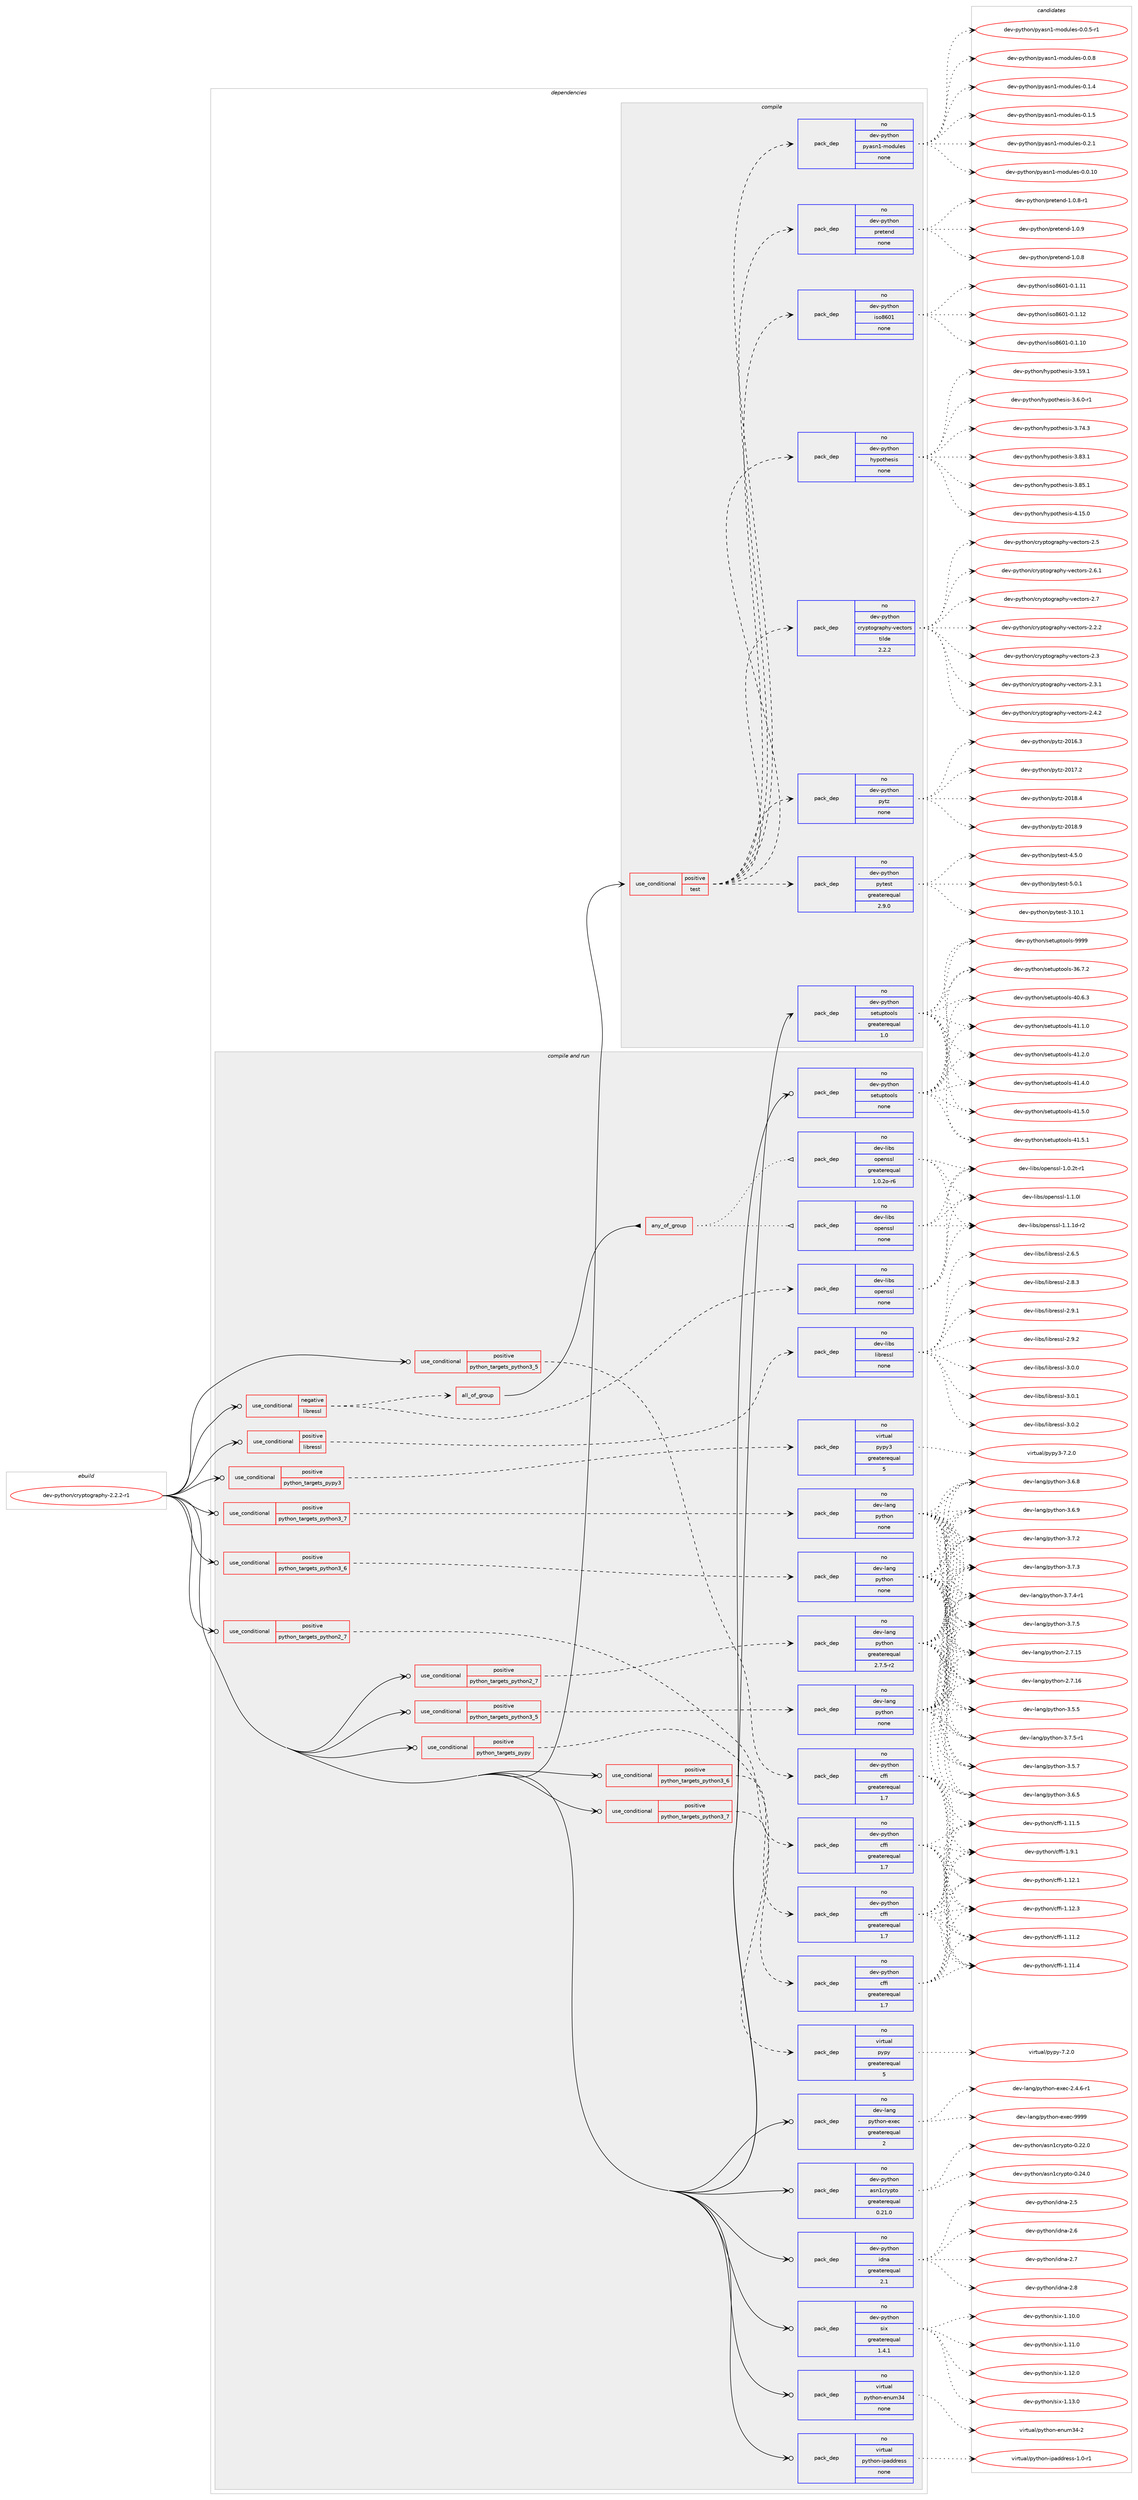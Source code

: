 digraph prolog {

# *************
# Graph options
# *************

newrank=true;
concentrate=true;
compound=true;
graph [rankdir=LR,fontname=Helvetica,fontsize=10,ranksep=1.5];#, ranksep=2.5, nodesep=0.2];
edge  [arrowhead=vee];
node  [fontname=Helvetica,fontsize=10];

# **********
# The ebuild
# **********

subgraph cluster_leftcol {
color=gray;
rank=same;
label=<<i>ebuild</i>>;
id [label="dev-python/cryptography-2.2.2-r1", color=red, width=4, href="../dev-python/cryptography-2.2.2-r1.svg"];
}

# ****************
# The dependencies
# ****************

subgraph cluster_midcol {
color=gray;
label=<<i>dependencies</i>>;
subgraph cluster_compile {
fillcolor="#eeeeee";
style=filled;
label=<<i>compile</i>>;
subgraph cond137941 {
dependency600093 [label=<<TABLE BORDER="0" CELLBORDER="1" CELLSPACING="0" CELLPADDING="4"><TR><TD ROWSPAN="3" CELLPADDING="10">use_conditional</TD></TR><TR><TD>positive</TD></TR><TR><TD>test</TD></TR></TABLE>>, shape=none, color=red];
subgraph pack450373 {
dependency600094 [label=<<TABLE BORDER="0" CELLBORDER="1" CELLSPACING="0" CELLPADDING="4" WIDTH="220"><TR><TD ROWSPAN="6" CELLPADDING="30">pack_dep</TD></TR><TR><TD WIDTH="110">no</TD></TR><TR><TD>dev-python</TD></TR><TR><TD>cryptography-vectors</TD></TR><TR><TD>tilde</TD></TR><TR><TD>2.2.2</TD></TR></TABLE>>, shape=none, color=blue];
}
dependency600093:e -> dependency600094:w [weight=20,style="dashed",arrowhead="vee"];
subgraph pack450374 {
dependency600095 [label=<<TABLE BORDER="0" CELLBORDER="1" CELLSPACING="0" CELLPADDING="4" WIDTH="220"><TR><TD ROWSPAN="6" CELLPADDING="30">pack_dep</TD></TR><TR><TD WIDTH="110">no</TD></TR><TR><TD>dev-python</TD></TR><TR><TD>hypothesis</TD></TR><TR><TD>none</TD></TR><TR><TD></TD></TR></TABLE>>, shape=none, color=blue];
}
dependency600093:e -> dependency600095:w [weight=20,style="dashed",arrowhead="vee"];
subgraph pack450375 {
dependency600096 [label=<<TABLE BORDER="0" CELLBORDER="1" CELLSPACING="0" CELLPADDING="4" WIDTH="220"><TR><TD ROWSPAN="6" CELLPADDING="30">pack_dep</TD></TR><TR><TD WIDTH="110">no</TD></TR><TR><TD>dev-python</TD></TR><TR><TD>iso8601</TD></TR><TR><TD>none</TD></TR><TR><TD></TD></TR></TABLE>>, shape=none, color=blue];
}
dependency600093:e -> dependency600096:w [weight=20,style="dashed",arrowhead="vee"];
subgraph pack450376 {
dependency600097 [label=<<TABLE BORDER="0" CELLBORDER="1" CELLSPACING="0" CELLPADDING="4" WIDTH="220"><TR><TD ROWSPAN="6" CELLPADDING="30">pack_dep</TD></TR><TR><TD WIDTH="110">no</TD></TR><TR><TD>dev-python</TD></TR><TR><TD>pretend</TD></TR><TR><TD>none</TD></TR><TR><TD></TD></TR></TABLE>>, shape=none, color=blue];
}
dependency600093:e -> dependency600097:w [weight=20,style="dashed",arrowhead="vee"];
subgraph pack450377 {
dependency600098 [label=<<TABLE BORDER="0" CELLBORDER="1" CELLSPACING="0" CELLPADDING="4" WIDTH="220"><TR><TD ROWSPAN="6" CELLPADDING="30">pack_dep</TD></TR><TR><TD WIDTH="110">no</TD></TR><TR><TD>dev-python</TD></TR><TR><TD>pyasn1-modules</TD></TR><TR><TD>none</TD></TR><TR><TD></TD></TR></TABLE>>, shape=none, color=blue];
}
dependency600093:e -> dependency600098:w [weight=20,style="dashed",arrowhead="vee"];
subgraph pack450378 {
dependency600099 [label=<<TABLE BORDER="0" CELLBORDER="1" CELLSPACING="0" CELLPADDING="4" WIDTH="220"><TR><TD ROWSPAN="6" CELLPADDING="30">pack_dep</TD></TR><TR><TD WIDTH="110">no</TD></TR><TR><TD>dev-python</TD></TR><TR><TD>pytest</TD></TR><TR><TD>greaterequal</TD></TR><TR><TD>2.9.0</TD></TR></TABLE>>, shape=none, color=blue];
}
dependency600093:e -> dependency600099:w [weight=20,style="dashed",arrowhead="vee"];
subgraph pack450379 {
dependency600100 [label=<<TABLE BORDER="0" CELLBORDER="1" CELLSPACING="0" CELLPADDING="4" WIDTH="220"><TR><TD ROWSPAN="6" CELLPADDING="30">pack_dep</TD></TR><TR><TD WIDTH="110">no</TD></TR><TR><TD>dev-python</TD></TR><TR><TD>pytz</TD></TR><TR><TD>none</TD></TR><TR><TD></TD></TR></TABLE>>, shape=none, color=blue];
}
dependency600093:e -> dependency600100:w [weight=20,style="dashed",arrowhead="vee"];
}
id:e -> dependency600093:w [weight=20,style="solid",arrowhead="vee"];
subgraph pack450380 {
dependency600101 [label=<<TABLE BORDER="0" CELLBORDER="1" CELLSPACING="0" CELLPADDING="4" WIDTH="220"><TR><TD ROWSPAN="6" CELLPADDING="30">pack_dep</TD></TR><TR><TD WIDTH="110">no</TD></TR><TR><TD>dev-python</TD></TR><TR><TD>setuptools</TD></TR><TR><TD>greaterequal</TD></TR><TR><TD>1.0</TD></TR></TABLE>>, shape=none, color=blue];
}
id:e -> dependency600101:w [weight=20,style="solid",arrowhead="vee"];
}
subgraph cluster_compileandrun {
fillcolor="#eeeeee";
style=filled;
label=<<i>compile and run</i>>;
subgraph cond137942 {
dependency600102 [label=<<TABLE BORDER="0" CELLBORDER="1" CELLSPACING="0" CELLPADDING="4"><TR><TD ROWSPAN="3" CELLPADDING="10">use_conditional</TD></TR><TR><TD>negative</TD></TR><TR><TD>libressl</TD></TR></TABLE>>, shape=none, color=red];
subgraph pack450381 {
dependency600103 [label=<<TABLE BORDER="0" CELLBORDER="1" CELLSPACING="0" CELLPADDING="4" WIDTH="220"><TR><TD ROWSPAN="6" CELLPADDING="30">pack_dep</TD></TR><TR><TD WIDTH="110">no</TD></TR><TR><TD>dev-libs</TD></TR><TR><TD>openssl</TD></TR><TR><TD>none</TD></TR><TR><TD></TD></TR></TABLE>>, shape=none, color=blue];
}
dependency600102:e -> dependency600103:w [weight=20,style="dashed",arrowhead="vee"];
subgraph all368 {
dependency600104 [label=<<TABLE BORDER="0" CELLBORDER="1" CELLSPACING="0" CELLPADDING="4"><TR><TD CELLPADDING="10">all_of_group</TD></TR></TABLE>>, shape=none, color=red];subgraph any11414 {
dependency600105 [label=<<TABLE BORDER="0" CELLBORDER="1" CELLSPACING="0" CELLPADDING="4"><TR><TD CELLPADDING="10">any_of_group</TD></TR></TABLE>>, shape=none, color=red];subgraph pack450382 {
dependency600106 [label=<<TABLE BORDER="0" CELLBORDER="1" CELLSPACING="0" CELLPADDING="4" WIDTH="220"><TR><TD ROWSPAN="6" CELLPADDING="30">pack_dep</TD></TR><TR><TD WIDTH="110">no</TD></TR><TR><TD>dev-libs</TD></TR><TR><TD>openssl</TD></TR><TR><TD>none</TD></TR><TR><TD></TD></TR></TABLE>>, shape=none, color=blue];
}
dependency600105:e -> dependency600106:w [weight=20,style="dotted",arrowhead="oinv"];
subgraph pack450383 {
dependency600107 [label=<<TABLE BORDER="0" CELLBORDER="1" CELLSPACING="0" CELLPADDING="4" WIDTH="220"><TR><TD ROWSPAN="6" CELLPADDING="30">pack_dep</TD></TR><TR><TD WIDTH="110">no</TD></TR><TR><TD>dev-libs</TD></TR><TR><TD>openssl</TD></TR><TR><TD>greaterequal</TD></TR><TR><TD>1.0.2o-r6</TD></TR></TABLE>>, shape=none, color=blue];
}
dependency600105:e -> dependency600107:w [weight=20,style="dotted",arrowhead="oinv"];
}
dependency600104:e -> dependency600105:w [weight=20,style="solid",arrowhead="inv"];
}
dependency600102:e -> dependency600104:w [weight=20,style="dashed",arrowhead="vee"];
}
id:e -> dependency600102:w [weight=20,style="solid",arrowhead="odotvee"];
subgraph cond137943 {
dependency600108 [label=<<TABLE BORDER="0" CELLBORDER="1" CELLSPACING="0" CELLPADDING="4"><TR><TD ROWSPAN="3" CELLPADDING="10">use_conditional</TD></TR><TR><TD>positive</TD></TR><TR><TD>libressl</TD></TR></TABLE>>, shape=none, color=red];
subgraph pack450384 {
dependency600109 [label=<<TABLE BORDER="0" CELLBORDER="1" CELLSPACING="0" CELLPADDING="4" WIDTH="220"><TR><TD ROWSPAN="6" CELLPADDING="30">pack_dep</TD></TR><TR><TD WIDTH="110">no</TD></TR><TR><TD>dev-libs</TD></TR><TR><TD>libressl</TD></TR><TR><TD>none</TD></TR><TR><TD></TD></TR></TABLE>>, shape=none, color=blue];
}
dependency600108:e -> dependency600109:w [weight=20,style="dashed",arrowhead="vee"];
}
id:e -> dependency600108:w [weight=20,style="solid",arrowhead="odotvee"];
subgraph cond137944 {
dependency600110 [label=<<TABLE BORDER="0" CELLBORDER="1" CELLSPACING="0" CELLPADDING="4"><TR><TD ROWSPAN="3" CELLPADDING="10">use_conditional</TD></TR><TR><TD>positive</TD></TR><TR><TD>python_targets_pypy</TD></TR></TABLE>>, shape=none, color=red];
subgraph pack450385 {
dependency600111 [label=<<TABLE BORDER="0" CELLBORDER="1" CELLSPACING="0" CELLPADDING="4" WIDTH="220"><TR><TD ROWSPAN="6" CELLPADDING="30">pack_dep</TD></TR><TR><TD WIDTH="110">no</TD></TR><TR><TD>virtual</TD></TR><TR><TD>pypy</TD></TR><TR><TD>greaterequal</TD></TR><TR><TD>5</TD></TR></TABLE>>, shape=none, color=blue];
}
dependency600110:e -> dependency600111:w [weight=20,style="dashed",arrowhead="vee"];
}
id:e -> dependency600110:w [weight=20,style="solid",arrowhead="odotvee"];
subgraph cond137945 {
dependency600112 [label=<<TABLE BORDER="0" CELLBORDER="1" CELLSPACING="0" CELLPADDING="4"><TR><TD ROWSPAN="3" CELLPADDING="10">use_conditional</TD></TR><TR><TD>positive</TD></TR><TR><TD>python_targets_pypy3</TD></TR></TABLE>>, shape=none, color=red];
subgraph pack450386 {
dependency600113 [label=<<TABLE BORDER="0" CELLBORDER="1" CELLSPACING="0" CELLPADDING="4" WIDTH="220"><TR><TD ROWSPAN="6" CELLPADDING="30">pack_dep</TD></TR><TR><TD WIDTH="110">no</TD></TR><TR><TD>virtual</TD></TR><TR><TD>pypy3</TD></TR><TR><TD>greaterequal</TD></TR><TR><TD>5</TD></TR></TABLE>>, shape=none, color=blue];
}
dependency600112:e -> dependency600113:w [weight=20,style="dashed",arrowhead="vee"];
}
id:e -> dependency600112:w [weight=20,style="solid",arrowhead="odotvee"];
subgraph cond137946 {
dependency600114 [label=<<TABLE BORDER="0" CELLBORDER="1" CELLSPACING="0" CELLPADDING="4"><TR><TD ROWSPAN="3" CELLPADDING="10">use_conditional</TD></TR><TR><TD>positive</TD></TR><TR><TD>python_targets_python2_7</TD></TR></TABLE>>, shape=none, color=red];
subgraph pack450387 {
dependency600115 [label=<<TABLE BORDER="0" CELLBORDER="1" CELLSPACING="0" CELLPADDING="4" WIDTH="220"><TR><TD ROWSPAN="6" CELLPADDING="30">pack_dep</TD></TR><TR><TD WIDTH="110">no</TD></TR><TR><TD>dev-lang</TD></TR><TR><TD>python</TD></TR><TR><TD>greaterequal</TD></TR><TR><TD>2.7.5-r2</TD></TR></TABLE>>, shape=none, color=blue];
}
dependency600114:e -> dependency600115:w [weight=20,style="dashed",arrowhead="vee"];
}
id:e -> dependency600114:w [weight=20,style="solid",arrowhead="odotvee"];
subgraph cond137947 {
dependency600116 [label=<<TABLE BORDER="0" CELLBORDER="1" CELLSPACING="0" CELLPADDING="4"><TR><TD ROWSPAN="3" CELLPADDING="10">use_conditional</TD></TR><TR><TD>positive</TD></TR><TR><TD>python_targets_python2_7</TD></TR></TABLE>>, shape=none, color=red];
subgraph pack450388 {
dependency600117 [label=<<TABLE BORDER="0" CELLBORDER="1" CELLSPACING="0" CELLPADDING="4" WIDTH="220"><TR><TD ROWSPAN="6" CELLPADDING="30">pack_dep</TD></TR><TR><TD WIDTH="110">no</TD></TR><TR><TD>dev-python</TD></TR><TR><TD>cffi</TD></TR><TR><TD>greaterequal</TD></TR><TR><TD>1.7</TD></TR></TABLE>>, shape=none, color=blue];
}
dependency600116:e -> dependency600117:w [weight=20,style="dashed",arrowhead="vee"];
}
id:e -> dependency600116:w [weight=20,style="solid",arrowhead="odotvee"];
subgraph cond137948 {
dependency600118 [label=<<TABLE BORDER="0" CELLBORDER="1" CELLSPACING="0" CELLPADDING="4"><TR><TD ROWSPAN="3" CELLPADDING="10">use_conditional</TD></TR><TR><TD>positive</TD></TR><TR><TD>python_targets_python3_5</TD></TR></TABLE>>, shape=none, color=red];
subgraph pack450389 {
dependency600119 [label=<<TABLE BORDER="0" CELLBORDER="1" CELLSPACING="0" CELLPADDING="4" WIDTH="220"><TR><TD ROWSPAN="6" CELLPADDING="30">pack_dep</TD></TR><TR><TD WIDTH="110">no</TD></TR><TR><TD>dev-lang</TD></TR><TR><TD>python</TD></TR><TR><TD>none</TD></TR><TR><TD></TD></TR></TABLE>>, shape=none, color=blue];
}
dependency600118:e -> dependency600119:w [weight=20,style="dashed",arrowhead="vee"];
}
id:e -> dependency600118:w [weight=20,style="solid",arrowhead="odotvee"];
subgraph cond137949 {
dependency600120 [label=<<TABLE BORDER="0" CELLBORDER="1" CELLSPACING="0" CELLPADDING="4"><TR><TD ROWSPAN="3" CELLPADDING="10">use_conditional</TD></TR><TR><TD>positive</TD></TR><TR><TD>python_targets_python3_5</TD></TR></TABLE>>, shape=none, color=red];
subgraph pack450390 {
dependency600121 [label=<<TABLE BORDER="0" CELLBORDER="1" CELLSPACING="0" CELLPADDING="4" WIDTH="220"><TR><TD ROWSPAN="6" CELLPADDING="30">pack_dep</TD></TR><TR><TD WIDTH="110">no</TD></TR><TR><TD>dev-python</TD></TR><TR><TD>cffi</TD></TR><TR><TD>greaterequal</TD></TR><TR><TD>1.7</TD></TR></TABLE>>, shape=none, color=blue];
}
dependency600120:e -> dependency600121:w [weight=20,style="dashed",arrowhead="vee"];
}
id:e -> dependency600120:w [weight=20,style="solid",arrowhead="odotvee"];
subgraph cond137950 {
dependency600122 [label=<<TABLE BORDER="0" CELLBORDER="1" CELLSPACING="0" CELLPADDING="4"><TR><TD ROWSPAN="3" CELLPADDING="10">use_conditional</TD></TR><TR><TD>positive</TD></TR><TR><TD>python_targets_python3_6</TD></TR></TABLE>>, shape=none, color=red];
subgraph pack450391 {
dependency600123 [label=<<TABLE BORDER="0" CELLBORDER="1" CELLSPACING="0" CELLPADDING="4" WIDTH="220"><TR><TD ROWSPAN="6" CELLPADDING="30">pack_dep</TD></TR><TR><TD WIDTH="110">no</TD></TR><TR><TD>dev-lang</TD></TR><TR><TD>python</TD></TR><TR><TD>none</TD></TR><TR><TD></TD></TR></TABLE>>, shape=none, color=blue];
}
dependency600122:e -> dependency600123:w [weight=20,style="dashed",arrowhead="vee"];
}
id:e -> dependency600122:w [weight=20,style="solid",arrowhead="odotvee"];
subgraph cond137951 {
dependency600124 [label=<<TABLE BORDER="0" CELLBORDER="1" CELLSPACING="0" CELLPADDING="4"><TR><TD ROWSPAN="3" CELLPADDING="10">use_conditional</TD></TR><TR><TD>positive</TD></TR><TR><TD>python_targets_python3_6</TD></TR></TABLE>>, shape=none, color=red];
subgraph pack450392 {
dependency600125 [label=<<TABLE BORDER="0" CELLBORDER="1" CELLSPACING="0" CELLPADDING="4" WIDTH="220"><TR><TD ROWSPAN="6" CELLPADDING="30">pack_dep</TD></TR><TR><TD WIDTH="110">no</TD></TR><TR><TD>dev-python</TD></TR><TR><TD>cffi</TD></TR><TR><TD>greaterequal</TD></TR><TR><TD>1.7</TD></TR></TABLE>>, shape=none, color=blue];
}
dependency600124:e -> dependency600125:w [weight=20,style="dashed",arrowhead="vee"];
}
id:e -> dependency600124:w [weight=20,style="solid",arrowhead="odotvee"];
subgraph cond137952 {
dependency600126 [label=<<TABLE BORDER="0" CELLBORDER="1" CELLSPACING="0" CELLPADDING="4"><TR><TD ROWSPAN="3" CELLPADDING="10">use_conditional</TD></TR><TR><TD>positive</TD></TR><TR><TD>python_targets_python3_7</TD></TR></TABLE>>, shape=none, color=red];
subgraph pack450393 {
dependency600127 [label=<<TABLE BORDER="0" CELLBORDER="1" CELLSPACING="0" CELLPADDING="4" WIDTH="220"><TR><TD ROWSPAN="6" CELLPADDING="30">pack_dep</TD></TR><TR><TD WIDTH="110">no</TD></TR><TR><TD>dev-lang</TD></TR><TR><TD>python</TD></TR><TR><TD>none</TD></TR><TR><TD></TD></TR></TABLE>>, shape=none, color=blue];
}
dependency600126:e -> dependency600127:w [weight=20,style="dashed",arrowhead="vee"];
}
id:e -> dependency600126:w [weight=20,style="solid",arrowhead="odotvee"];
subgraph cond137953 {
dependency600128 [label=<<TABLE BORDER="0" CELLBORDER="1" CELLSPACING="0" CELLPADDING="4"><TR><TD ROWSPAN="3" CELLPADDING="10">use_conditional</TD></TR><TR><TD>positive</TD></TR><TR><TD>python_targets_python3_7</TD></TR></TABLE>>, shape=none, color=red];
subgraph pack450394 {
dependency600129 [label=<<TABLE BORDER="0" CELLBORDER="1" CELLSPACING="0" CELLPADDING="4" WIDTH="220"><TR><TD ROWSPAN="6" CELLPADDING="30">pack_dep</TD></TR><TR><TD WIDTH="110">no</TD></TR><TR><TD>dev-python</TD></TR><TR><TD>cffi</TD></TR><TR><TD>greaterequal</TD></TR><TR><TD>1.7</TD></TR></TABLE>>, shape=none, color=blue];
}
dependency600128:e -> dependency600129:w [weight=20,style="dashed",arrowhead="vee"];
}
id:e -> dependency600128:w [weight=20,style="solid",arrowhead="odotvee"];
subgraph pack450395 {
dependency600130 [label=<<TABLE BORDER="0" CELLBORDER="1" CELLSPACING="0" CELLPADDING="4" WIDTH="220"><TR><TD ROWSPAN="6" CELLPADDING="30">pack_dep</TD></TR><TR><TD WIDTH="110">no</TD></TR><TR><TD>dev-lang</TD></TR><TR><TD>python-exec</TD></TR><TR><TD>greaterequal</TD></TR><TR><TD>2</TD></TR></TABLE>>, shape=none, color=blue];
}
id:e -> dependency600130:w [weight=20,style="solid",arrowhead="odotvee"];
subgraph pack450396 {
dependency600131 [label=<<TABLE BORDER="0" CELLBORDER="1" CELLSPACING="0" CELLPADDING="4" WIDTH="220"><TR><TD ROWSPAN="6" CELLPADDING="30">pack_dep</TD></TR><TR><TD WIDTH="110">no</TD></TR><TR><TD>dev-python</TD></TR><TR><TD>asn1crypto</TD></TR><TR><TD>greaterequal</TD></TR><TR><TD>0.21.0</TD></TR></TABLE>>, shape=none, color=blue];
}
id:e -> dependency600131:w [weight=20,style="solid",arrowhead="odotvee"];
subgraph pack450397 {
dependency600132 [label=<<TABLE BORDER="0" CELLBORDER="1" CELLSPACING="0" CELLPADDING="4" WIDTH="220"><TR><TD ROWSPAN="6" CELLPADDING="30">pack_dep</TD></TR><TR><TD WIDTH="110">no</TD></TR><TR><TD>dev-python</TD></TR><TR><TD>idna</TD></TR><TR><TD>greaterequal</TD></TR><TR><TD>2.1</TD></TR></TABLE>>, shape=none, color=blue];
}
id:e -> dependency600132:w [weight=20,style="solid",arrowhead="odotvee"];
subgraph pack450398 {
dependency600133 [label=<<TABLE BORDER="0" CELLBORDER="1" CELLSPACING="0" CELLPADDING="4" WIDTH="220"><TR><TD ROWSPAN="6" CELLPADDING="30">pack_dep</TD></TR><TR><TD WIDTH="110">no</TD></TR><TR><TD>dev-python</TD></TR><TR><TD>setuptools</TD></TR><TR><TD>none</TD></TR><TR><TD></TD></TR></TABLE>>, shape=none, color=blue];
}
id:e -> dependency600133:w [weight=20,style="solid",arrowhead="odotvee"];
subgraph pack450399 {
dependency600134 [label=<<TABLE BORDER="0" CELLBORDER="1" CELLSPACING="0" CELLPADDING="4" WIDTH="220"><TR><TD ROWSPAN="6" CELLPADDING="30">pack_dep</TD></TR><TR><TD WIDTH="110">no</TD></TR><TR><TD>dev-python</TD></TR><TR><TD>six</TD></TR><TR><TD>greaterequal</TD></TR><TR><TD>1.4.1</TD></TR></TABLE>>, shape=none, color=blue];
}
id:e -> dependency600134:w [weight=20,style="solid",arrowhead="odotvee"];
subgraph pack450400 {
dependency600135 [label=<<TABLE BORDER="0" CELLBORDER="1" CELLSPACING="0" CELLPADDING="4" WIDTH="220"><TR><TD ROWSPAN="6" CELLPADDING="30">pack_dep</TD></TR><TR><TD WIDTH="110">no</TD></TR><TR><TD>virtual</TD></TR><TR><TD>python-enum34</TD></TR><TR><TD>none</TD></TR><TR><TD></TD></TR></TABLE>>, shape=none, color=blue];
}
id:e -> dependency600135:w [weight=20,style="solid",arrowhead="odotvee"];
subgraph pack450401 {
dependency600136 [label=<<TABLE BORDER="0" CELLBORDER="1" CELLSPACING="0" CELLPADDING="4" WIDTH="220"><TR><TD ROWSPAN="6" CELLPADDING="30">pack_dep</TD></TR><TR><TD WIDTH="110">no</TD></TR><TR><TD>virtual</TD></TR><TR><TD>python-ipaddress</TD></TR><TR><TD>none</TD></TR><TR><TD></TD></TR></TABLE>>, shape=none, color=blue];
}
id:e -> dependency600136:w [weight=20,style="solid",arrowhead="odotvee"];
}
subgraph cluster_run {
fillcolor="#eeeeee";
style=filled;
label=<<i>run</i>>;
}
}

# **************
# The candidates
# **************

subgraph cluster_choices {
rank=same;
color=gray;
label=<<i>candidates</i>>;

subgraph choice450373 {
color=black;
nodesep=1;
choice100101118451121211161041111104799114121112116111103114971121041214511810199116111114115455046504650 [label="dev-python/cryptography-vectors-2.2.2", color=red, width=4,href="../dev-python/cryptography-vectors-2.2.2.svg"];
choice10010111845112121116104111110479911412111211611110311497112104121451181019911611111411545504651 [label="dev-python/cryptography-vectors-2.3", color=red, width=4,href="../dev-python/cryptography-vectors-2.3.svg"];
choice100101118451121211161041111104799114121112116111103114971121041214511810199116111114115455046514649 [label="dev-python/cryptography-vectors-2.3.1", color=red, width=4,href="../dev-python/cryptography-vectors-2.3.1.svg"];
choice100101118451121211161041111104799114121112116111103114971121041214511810199116111114115455046524650 [label="dev-python/cryptography-vectors-2.4.2", color=red, width=4,href="../dev-python/cryptography-vectors-2.4.2.svg"];
choice10010111845112121116104111110479911412111211611110311497112104121451181019911611111411545504653 [label="dev-python/cryptography-vectors-2.5", color=red, width=4,href="../dev-python/cryptography-vectors-2.5.svg"];
choice100101118451121211161041111104799114121112116111103114971121041214511810199116111114115455046544649 [label="dev-python/cryptography-vectors-2.6.1", color=red, width=4,href="../dev-python/cryptography-vectors-2.6.1.svg"];
choice10010111845112121116104111110479911412111211611110311497112104121451181019911611111411545504655 [label="dev-python/cryptography-vectors-2.7", color=red, width=4,href="../dev-python/cryptography-vectors-2.7.svg"];
dependency600094:e -> choice100101118451121211161041111104799114121112116111103114971121041214511810199116111114115455046504650:w [style=dotted,weight="100"];
dependency600094:e -> choice10010111845112121116104111110479911412111211611110311497112104121451181019911611111411545504651:w [style=dotted,weight="100"];
dependency600094:e -> choice100101118451121211161041111104799114121112116111103114971121041214511810199116111114115455046514649:w [style=dotted,weight="100"];
dependency600094:e -> choice100101118451121211161041111104799114121112116111103114971121041214511810199116111114115455046524650:w [style=dotted,weight="100"];
dependency600094:e -> choice10010111845112121116104111110479911412111211611110311497112104121451181019911611111411545504653:w [style=dotted,weight="100"];
dependency600094:e -> choice100101118451121211161041111104799114121112116111103114971121041214511810199116111114115455046544649:w [style=dotted,weight="100"];
dependency600094:e -> choice10010111845112121116104111110479911412111211611110311497112104121451181019911611111411545504655:w [style=dotted,weight="100"];
}
subgraph choice450374 {
color=black;
nodesep=1;
choice100101118451121211161041111104710412111211111610410111510511545514653574649 [label="dev-python/hypothesis-3.59.1", color=red, width=4,href="../dev-python/hypothesis-3.59.1.svg"];
choice10010111845112121116104111110471041211121111161041011151051154551465446484511449 [label="dev-python/hypothesis-3.6.0-r1", color=red, width=4,href="../dev-python/hypothesis-3.6.0-r1.svg"];
choice100101118451121211161041111104710412111211111610410111510511545514655524651 [label="dev-python/hypothesis-3.74.3", color=red, width=4,href="../dev-python/hypothesis-3.74.3.svg"];
choice100101118451121211161041111104710412111211111610410111510511545514656514649 [label="dev-python/hypothesis-3.83.1", color=red, width=4,href="../dev-python/hypothesis-3.83.1.svg"];
choice100101118451121211161041111104710412111211111610410111510511545514656534649 [label="dev-python/hypothesis-3.85.1", color=red, width=4,href="../dev-python/hypothesis-3.85.1.svg"];
choice100101118451121211161041111104710412111211111610410111510511545524649534648 [label="dev-python/hypothesis-4.15.0", color=red, width=4,href="../dev-python/hypothesis-4.15.0.svg"];
dependency600095:e -> choice100101118451121211161041111104710412111211111610410111510511545514653574649:w [style=dotted,weight="100"];
dependency600095:e -> choice10010111845112121116104111110471041211121111161041011151051154551465446484511449:w [style=dotted,weight="100"];
dependency600095:e -> choice100101118451121211161041111104710412111211111610410111510511545514655524651:w [style=dotted,weight="100"];
dependency600095:e -> choice100101118451121211161041111104710412111211111610410111510511545514656514649:w [style=dotted,weight="100"];
dependency600095:e -> choice100101118451121211161041111104710412111211111610410111510511545514656534649:w [style=dotted,weight="100"];
dependency600095:e -> choice100101118451121211161041111104710412111211111610410111510511545524649534648:w [style=dotted,weight="100"];
}
subgraph choice450375 {
color=black;
nodesep=1;
choice10010111845112121116104111110471051151115654484945484649464948 [label="dev-python/iso8601-0.1.10", color=red, width=4,href="../dev-python/iso8601-0.1.10.svg"];
choice10010111845112121116104111110471051151115654484945484649464949 [label="dev-python/iso8601-0.1.11", color=red, width=4,href="../dev-python/iso8601-0.1.11.svg"];
choice10010111845112121116104111110471051151115654484945484649464950 [label="dev-python/iso8601-0.1.12", color=red, width=4,href="../dev-python/iso8601-0.1.12.svg"];
dependency600096:e -> choice10010111845112121116104111110471051151115654484945484649464948:w [style=dotted,weight="100"];
dependency600096:e -> choice10010111845112121116104111110471051151115654484945484649464949:w [style=dotted,weight="100"];
dependency600096:e -> choice10010111845112121116104111110471051151115654484945484649464950:w [style=dotted,weight="100"];
}
subgraph choice450376 {
color=black;
nodesep=1;
choice1001011184511212111610411111047112114101116101110100454946484656 [label="dev-python/pretend-1.0.8", color=red, width=4,href="../dev-python/pretend-1.0.8.svg"];
choice10010111845112121116104111110471121141011161011101004549464846564511449 [label="dev-python/pretend-1.0.8-r1", color=red, width=4,href="../dev-python/pretend-1.0.8-r1.svg"];
choice1001011184511212111610411111047112114101116101110100454946484657 [label="dev-python/pretend-1.0.9", color=red, width=4,href="../dev-python/pretend-1.0.9.svg"];
dependency600097:e -> choice1001011184511212111610411111047112114101116101110100454946484656:w [style=dotted,weight="100"];
dependency600097:e -> choice10010111845112121116104111110471121141011161011101004549464846564511449:w [style=dotted,weight="100"];
dependency600097:e -> choice1001011184511212111610411111047112114101116101110100454946484657:w [style=dotted,weight="100"];
}
subgraph choice450377 {
color=black;
nodesep=1;
choice100101118451121211161041111104711212197115110494510911110011710810111545484648464948 [label="dev-python/pyasn1-modules-0.0.10", color=red, width=4,href="../dev-python/pyasn1-modules-0.0.10.svg"];
choice10010111845112121116104111110471121219711511049451091111001171081011154548464846534511449 [label="dev-python/pyasn1-modules-0.0.5-r1", color=red, width=4,href="../dev-python/pyasn1-modules-0.0.5-r1.svg"];
choice1001011184511212111610411111047112121971151104945109111100117108101115454846484656 [label="dev-python/pyasn1-modules-0.0.8", color=red, width=4,href="../dev-python/pyasn1-modules-0.0.8.svg"];
choice1001011184511212111610411111047112121971151104945109111100117108101115454846494652 [label="dev-python/pyasn1-modules-0.1.4", color=red, width=4,href="../dev-python/pyasn1-modules-0.1.4.svg"];
choice1001011184511212111610411111047112121971151104945109111100117108101115454846494653 [label="dev-python/pyasn1-modules-0.1.5", color=red, width=4,href="../dev-python/pyasn1-modules-0.1.5.svg"];
choice1001011184511212111610411111047112121971151104945109111100117108101115454846504649 [label="dev-python/pyasn1-modules-0.2.1", color=red, width=4,href="../dev-python/pyasn1-modules-0.2.1.svg"];
dependency600098:e -> choice100101118451121211161041111104711212197115110494510911110011710810111545484648464948:w [style=dotted,weight="100"];
dependency600098:e -> choice10010111845112121116104111110471121219711511049451091111001171081011154548464846534511449:w [style=dotted,weight="100"];
dependency600098:e -> choice1001011184511212111610411111047112121971151104945109111100117108101115454846484656:w [style=dotted,weight="100"];
dependency600098:e -> choice1001011184511212111610411111047112121971151104945109111100117108101115454846494652:w [style=dotted,weight="100"];
dependency600098:e -> choice1001011184511212111610411111047112121971151104945109111100117108101115454846494653:w [style=dotted,weight="100"];
dependency600098:e -> choice1001011184511212111610411111047112121971151104945109111100117108101115454846504649:w [style=dotted,weight="100"];
}
subgraph choice450378 {
color=black;
nodesep=1;
choice100101118451121211161041111104711212111610111511645514649484649 [label="dev-python/pytest-3.10.1", color=red, width=4,href="../dev-python/pytest-3.10.1.svg"];
choice1001011184511212111610411111047112121116101115116455246534648 [label="dev-python/pytest-4.5.0", color=red, width=4,href="../dev-python/pytest-4.5.0.svg"];
choice1001011184511212111610411111047112121116101115116455346484649 [label="dev-python/pytest-5.0.1", color=red, width=4,href="../dev-python/pytest-5.0.1.svg"];
dependency600099:e -> choice100101118451121211161041111104711212111610111511645514649484649:w [style=dotted,weight="100"];
dependency600099:e -> choice1001011184511212111610411111047112121116101115116455246534648:w [style=dotted,weight="100"];
dependency600099:e -> choice1001011184511212111610411111047112121116101115116455346484649:w [style=dotted,weight="100"];
}
subgraph choice450379 {
color=black;
nodesep=1;
choice100101118451121211161041111104711212111612245504849544651 [label="dev-python/pytz-2016.3", color=red, width=4,href="../dev-python/pytz-2016.3.svg"];
choice100101118451121211161041111104711212111612245504849554650 [label="dev-python/pytz-2017.2", color=red, width=4,href="../dev-python/pytz-2017.2.svg"];
choice100101118451121211161041111104711212111612245504849564652 [label="dev-python/pytz-2018.4", color=red, width=4,href="../dev-python/pytz-2018.4.svg"];
choice100101118451121211161041111104711212111612245504849564657 [label="dev-python/pytz-2018.9", color=red, width=4,href="../dev-python/pytz-2018.9.svg"];
dependency600100:e -> choice100101118451121211161041111104711212111612245504849544651:w [style=dotted,weight="100"];
dependency600100:e -> choice100101118451121211161041111104711212111612245504849554650:w [style=dotted,weight="100"];
dependency600100:e -> choice100101118451121211161041111104711212111612245504849564652:w [style=dotted,weight="100"];
dependency600100:e -> choice100101118451121211161041111104711212111612245504849564657:w [style=dotted,weight="100"];
}
subgraph choice450380 {
color=black;
nodesep=1;
choice100101118451121211161041111104711510111611711211611111110811545515446554650 [label="dev-python/setuptools-36.7.2", color=red, width=4,href="../dev-python/setuptools-36.7.2.svg"];
choice100101118451121211161041111104711510111611711211611111110811545524846544651 [label="dev-python/setuptools-40.6.3", color=red, width=4,href="../dev-python/setuptools-40.6.3.svg"];
choice100101118451121211161041111104711510111611711211611111110811545524946494648 [label="dev-python/setuptools-41.1.0", color=red, width=4,href="../dev-python/setuptools-41.1.0.svg"];
choice100101118451121211161041111104711510111611711211611111110811545524946504648 [label="dev-python/setuptools-41.2.0", color=red, width=4,href="../dev-python/setuptools-41.2.0.svg"];
choice100101118451121211161041111104711510111611711211611111110811545524946524648 [label="dev-python/setuptools-41.4.0", color=red, width=4,href="../dev-python/setuptools-41.4.0.svg"];
choice100101118451121211161041111104711510111611711211611111110811545524946534648 [label="dev-python/setuptools-41.5.0", color=red, width=4,href="../dev-python/setuptools-41.5.0.svg"];
choice100101118451121211161041111104711510111611711211611111110811545524946534649 [label="dev-python/setuptools-41.5.1", color=red, width=4,href="../dev-python/setuptools-41.5.1.svg"];
choice10010111845112121116104111110471151011161171121161111111081154557575757 [label="dev-python/setuptools-9999", color=red, width=4,href="../dev-python/setuptools-9999.svg"];
dependency600101:e -> choice100101118451121211161041111104711510111611711211611111110811545515446554650:w [style=dotted,weight="100"];
dependency600101:e -> choice100101118451121211161041111104711510111611711211611111110811545524846544651:w [style=dotted,weight="100"];
dependency600101:e -> choice100101118451121211161041111104711510111611711211611111110811545524946494648:w [style=dotted,weight="100"];
dependency600101:e -> choice100101118451121211161041111104711510111611711211611111110811545524946504648:w [style=dotted,weight="100"];
dependency600101:e -> choice100101118451121211161041111104711510111611711211611111110811545524946524648:w [style=dotted,weight="100"];
dependency600101:e -> choice100101118451121211161041111104711510111611711211611111110811545524946534648:w [style=dotted,weight="100"];
dependency600101:e -> choice100101118451121211161041111104711510111611711211611111110811545524946534649:w [style=dotted,weight="100"];
dependency600101:e -> choice10010111845112121116104111110471151011161171121161111111081154557575757:w [style=dotted,weight="100"];
}
subgraph choice450381 {
color=black;
nodesep=1;
choice1001011184510810598115471111121011101151151084549464846501164511449 [label="dev-libs/openssl-1.0.2t-r1", color=red, width=4,href="../dev-libs/openssl-1.0.2t-r1.svg"];
choice100101118451081059811547111112101110115115108454946494648108 [label="dev-libs/openssl-1.1.0l", color=red, width=4,href="../dev-libs/openssl-1.1.0l.svg"];
choice1001011184510810598115471111121011101151151084549464946491004511450 [label="dev-libs/openssl-1.1.1d-r2", color=red, width=4,href="../dev-libs/openssl-1.1.1d-r2.svg"];
dependency600103:e -> choice1001011184510810598115471111121011101151151084549464846501164511449:w [style=dotted,weight="100"];
dependency600103:e -> choice100101118451081059811547111112101110115115108454946494648108:w [style=dotted,weight="100"];
dependency600103:e -> choice1001011184510810598115471111121011101151151084549464946491004511450:w [style=dotted,weight="100"];
}
subgraph choice450382 {
color=black;
nodesep=1;
choice1001011184510810598115471111121011101151151084549464846501164511449 [label="dev-libs/openssl-1.0.2t-r1", color=red, width=4,href="../dev-libs/openssl-1.0.2t-r1.svg"];
choice100101118451081059811547111112101110115115108454946494648108 [label="dev-libs/openssl-1.1.0l", color=red, width=4,href="../dev-libs/openssl-1.1.0l.svg"];
choice1001011184510810598115471111121011101151151084549464946491004511450 [label="dev-libs/openssl-1.1.1d-r2", color=red, width=4,href="../dev-libs/openssl-1.1.1d-r2.svg"];
dependency600106:e -> choice1001011184510810598115471111121011101151151084549464846501164511449:w [style=dotted,weight="100"];
dependency600106:e -> choice100101118451081059811547111112101110115115108454946494648108:w [style=dotted,weight="100"];
dependency600106:e -> choice1001011184510810598115471111121011101151151084549464946491004511450:w [style=dotted,weight="100"];
}
subgraph choice450383 {
color=black;
nodesep=1;
choice1001011184510810598115471111121011101151151084549464846501164511449 [label="dev-libs/openssl-1.0.2t-r1", color=red, width=4,href="../dev-libs/openssl-1.0.2t-r1.svg"];
choice100101118451081059811547111112101110115115108454946494648108 [label="dev-libs/openssl-1.1.0l", color=red, width=4,href="../dev-libs/openssl-1.1.0l.svg"];
choice1001011184510810598115471111121011101151151084549464946491004511450 [label="dev-libs/openssl-1.1.1d-r2", color=red, width=4,href="../dev-libs/openssl-1.1.1d-r2.svg"];
dependency600107:e -> choice1001011184510810598115471111121011101151151084549464846501164511449:w [style=dotted,weight="100"];
dependency600107:e -> choice100101118451081059811547111112101110115115108454946494648108:w [style=dotted,weight="100"];
dependency600107:e -> choice1001011184510810598115471111121011101151151084549464946491004511450:w [style=dotted,weight="100"];
}
subgraph choice450384 {
color=black;
nodesep=1;
choice10010111845108105981154710810598114101115115108455046544653 [label="dev-libs/libressl-2.6.5", color=red, width=4,href="../dev-libs/libressl-2.6.5.svg"];
choice10010111845108105981154710810598114101115115108455046564651 [label="dev-libs/libressl-2.8.3", color=red, width=4,href="../dev-libs/libressl-2.8.3.svg"];
choice10010111845108105981154710810598114101115115108455046574649 [label="dev-libs/libressl-2.9.1", color=red, width=4,href="../dev-libs/libressl-2.9.1.svg"];
choice10010111845108105981154710810598114101115115108455046574650 [label="dev-libs/libressl-2.9.2", color=red, width=4,href="../dev-libs/libressl-2.9.2.svg"];
choice10010111845108105981154710810598114101115115108455146484648 [label="dev-libs/libressl-3.0.0", color=red, width=4,href="../dev-libs/libressl-3.0.0.svg"];
choice10010111845108105981154710810598114101115115108455146484649 [label="dev-libs/libressl-3.0.1", color=red, width=4,href="../dev-libs/libressl-3.0.1.svg"];
choice10010111845108105981154710810598114101115115108455146484650 [label="dev-libs/libressl-3.0.2", color=red, width=4,href="../dev-libs/libressl-3.0.2.svg"];
dependency600109:e -> choice10010111845108105981154710810598114101115115108455046544653:w [style=dotted,weight="100"];
dependency600109:e -> choice10010111845108105981154710810598114101115115108455046564651:w [style=dotted,weight="100"];
dependency600109:e -> choice10010111845108105981154710810598114101115115108455046574649:w [style=dotted,weight="100"];
dependency600109:e -> choice10010111845108105981154710810598114101115115108455046574650:w [style=dotted,weight="100"];
dependency600109:e -> choice10010111845108105981154710810598114101115115108455146484648:w [style=dotted,weight="100"];
dependency600109:e -> choice10010111845108105981154710810598114101115115108455146484649:w [style=dotted,weight="100"];
dependency600109:e -> choice10010111845108105981154710810598114101115115108455146484650:w [style=dotted,weight="100"];
}
subgraph choice450385 {
color=black;
nodesep=1;
choice1181051141161179710847112121112121455546504648 [label="virtual/pypy-7.2.0", color=red, width=4,href="../virtual/pypy-7.2.0.svg"];
dependency600111:e -> choice1181051141161179710847112121112121455546504648:w [style=dotted,weight="100"];
}
subgraph choice450386 {
color=black;
nodesep=1;
choice118105114116117971084711212111212151455546504648 [label="virtual/pypy3-7.2.0", color=red, width=4,href="../virtual/pypy3-7.2.0.svg"];
dependency600113:e -> choice118105114116117971084711212111212151455546504648:w [style=dotted,weight="100"];
}
subgraph choice450387 {
color=black;
nodesep=1;
choice10010111845108971101034711212111610411111045504655464953 [label="dev-lang/python-2.7.15", color=red, width=4,href="../dev-lang/python-2.7.15.svg"];
choice10010111845108971101034711212111610411111045504655464954 [label="dev-lang/python-2.7.16", color=red, width=4,href="../dev-lang/python-2.7.16.svg"];
choice100101118451089711010347112121116104111110455146534653 [label="dev-lang/python-3.5.5", color=red, width=4,href="../dev-lang/python-3.5.5.svg"];
choice100101118451089711010347112121116104111110455146534655 [label="dev-lang/python-3.5.7", color=red, width=4,href="../dev-lang/python-3.5.7.svg"];
choice100101118451089711010347112121116104111110455146544653 [label="dev-lang/python-3.6.5", color=red, width=4,href="../dev-lang/python-3.6.5.svg"];
choice100101118451089711010347112121116104111110455146544656 [label="dev-lang/python-3.6.8", color=red, width=4,href="../dev-lang/python-3.6.8.svg"];
choice100101118451089711010347112121116104111110455146544657 [label="dev-lang/python-3.6.9", color=red, width=4,href="../dev-lang/python-3.6.9.svg"];
choice100101118451089711010347112121116104111110455146554650 [label="dev-lang/python-3.7.2", color=red, width=4,href="../dev-lang/python-3.7.2.svg"];
choice100101118451089711010347112121116104111110455146554651 [label="dev-lang/python-3.7.3", color=red, width=4,href="../dev-lang/python-3.7.3.svg"];
choice1001011184510897110103471121211161041111104551465546524511449 [label="dev-lang/python-3.7.4-r1", color=red, width=4,href="../dev-lang/python-3.7.4-r1.svg"];
choice100101118451089711010347112121116104111110455146554653 [label="dev-lang/python-3.7.5", color=red, width=4,href="../dev-lang/python-3.7.5.svg"];
choice1001011184510897110103471121211161041111104551465546534511449 [label="dev-lang/python-3.7.5-r1", color=red, width=4,href="../dev-lang/python-3.7.5-r1.svg"];
dependency600115:e -> choice10010111845108971101034711212111610411111045504655464953:w [style=dotted,weight="100"];
dependency600115:e -> choice10010111845108971101034711212111610411111045504655464954:w [style=dotted,weight="100"];
dependency600115:e -> choice100101118451089711010347112121116104111110455146534653:w [style=dotted,weight="100"];
dependency600115:e -> choice100101118451089711010347112121116104111110455146534655:w [style=dotted,weight="100"];
dependency600115:e -> choice100101118451089711010347112121116104111110455146544653:w [style=dotted,weight="100"];
dependency600115:e -> choice100101118451089711010347112121116104111110455146544656:w [style=dotted,weight="100"];
dependency600115:e -> choice100101118451089711010347112121116104111110455146544657:w [style=dotted,weight="100"];
dependency600115:e -> choice100101118451089711010347112121116104111110455146554650:w [style=dotted,weight="100"];
dependency600115:e -> choice100101118451089711010347112121116104111110455146554651:w [style=dotted,weight="100"];
dependency600115:e -> choice1001011184510897110103471121211161041111104551465546524511449:w [style=dotted,weight="100"];
dependency600115:e -> choice100101118451089711010347112121116104111110455146554653:w [style=dotted,weight="100"];
dependency600115:e -> choice1001011184510897110103471121211161041111104551465546534511449:w [style=dotted,weight="100"];
}
subgraph choice450388 {
color=black;
nodesep=1;
choice10010111845112121116104111110479910210210545494649494650 [label="dev-python/cffi-1.11.2", color=red, width=4,href="../dev-python/cffi-1.11.2.svg"];
choice10010111845112121116104111110479910210210545494649494652 [label="dev-python/cffi-1.11.4", color=red, width=4,href="../dev-python/cffi-1.11.4.svg"];
choice10010111845112121116104111110479910210210545494649494653 [label="dev-python/cffi-1.11.5", color=red, width=4,href="../dev-python/cffi-1.11.5.svg"];
choice10010111845112121116104111110479910210210545494649504649 [label="dev-python/cffi-1.12.1", color=red, width=4,href="../dev-python/cffi-1.12.1.svg"];
choice10010111845112121116104111110479910210210545494649504651 [label="dev-python/cffi-1.12.3", color=red, width=4,href="../dev-python/cffi-1.12.3.svg"];
choice100101118451121211161041111104799102102105454946574649 [label="dev-python/cffi-1.9.1", color=red, width=4,href="../dev-python/cffi-1.9.1.svg"];
dependency600117:e -> choice10010111845112121116104111110479910210210545494649494650:w [style=dotted,weight="100"];
dependency600117:e -> choice10010111845112121116104111110479910210210545494649494652:w [style=dotted,weight="100"];
dependency600117:e -> choice10010111845112121116104111110479910210210545494649494653:w [style=dotted,weight="100"];
dependency600117:e -> choice10010111845112121116104111110479910210210545494649504649:w [style=dotted,weight="100"];
dependency600117:e -> choice10010111845112121116104111110479910210210545494649504651:w [style=dotted,weight="100"];
dependency600117:e -> choice100101118451121211161041111104799102102105454946574649:w [style=dotted,weight="100"];
}
subgraph choice450389 {
color=black;
nodesep=1;
choice10010111845108971101034711212111610411111045504655464953 [label="dev-lang/python-2.7.15", color=red, width=4,href="../dev-lang/python-2.7.15.svg"];
choice10010111845108971101034711212111610411111045504655464954 [label="dev-lang/python-2.7.16", color=red, width=4,href="../dev-lang/python-2.7.16.svg"];
choice100101118451089711010347112121116104111110455146534653 [label="dev-lang/python-3.5.5", color=red, width=4,href="../dev-lang/python-3.5.5.svg"];
choice100101118451089711010347112121116104111110455146534655 [label="dev-lang/python-3.5.7", color=red, width=4,href="../dev-lang/python-3.5.7.svg"];
choice100101118451089711010347112121116104111110455146544653 [label="dev-lang/python-3.6.5", color=red, width=4,href="../dev-lang/python-3.6.5.svg"];
choice100101118451089711010347112121116104111110455146544656 [label="dev-lang/python-3.6.8", color=red, width=4,href="../dev-lang/python-3.6.8.svg"];
choice100101118451089711010347112121116104111110455146544657 [label="dev-lang/python-3.6.9", color=red, width=4,href="../dev-lang/python-3.6.9.svg"];
choice100101118451089711010347112121116104111110455146554650 [label="dev-lang/python-3.7.2", color=red, width=4,href="../dev-lang/python-3.7.2.svg"];
choice100101118451089711010347112121116104111110455146554651 [label="dev-lang/python-3.7.3", color=red, width=4,href="../dev-lang/python-3.7.3.svg"];
choice1001011184510897110103471121211161041111104551465546524511449 [label="dev-lang/python-3.7.4-r1", color=red, width=4,href="../dev-lang/python-3.7.4-r1.svg"];
choice100101118451089711010347112121116104111110455146554653 [label="dev-lang/python-3.7.5", color=red, width=4,href="../dev-lang/python-3.7.5.svg"];
choice1001011184510897110103471121211161041111104551465546534511449 [label="dev-lang/python-3.7.5-r1", color=red, width=4,href="../dev-lang/python-3.7.5-r1.svg"];
dependency600119:e -> choice10010111845108971101034711212111610411111045504655464953:w [style=dotted,weight="100"];
dependency600119:e -> choice10010111845108971101034711212111610411111045504655464954:w [style=dotted,weight="100"];
dependency600119:e -> choice100101118451089711010347112121116104111110455146534653:w [style=dotted,weight="100"];
dependency600119:e -> choice100101118451089711010347112121116104111110455146534655:w [style=dotted,weight="100"];
dependency600119:e -> choice100101118451089711010347112121116104111110455146544653:w [style=dotted,weight="100"];
dependency600119:e -> choice100101118451089711010347112121116104111110455146544656:w [style=dotted,weight="100"];
dependency600119:e -> choice100101118451089711010347112121116104111110455146544657:w [style=dotted,weight="100"];
dependency600119:e -> choice100101118451089711010347112121116104111110455146554650:w [style=dotted,weight="100"];
dependency600119:e -> choice100101118451089711010347112121116104111110455146554651:w [style=dotted,weight="100"];
dependency600119:e -> choice1001011184510897110103471121211161041111104551465546524511449:w [style=dotted,weight="100"];
dependency600119:e -> choice100101118451089711010347112121116104111110455146554653:w [style=dotted,weight="100"];
dependency600119:e -> choice1001011184510897110103471121211161041111104551465546534511449:w [style=dotted,weight="100"];
}
subgraph choice450390 {
color=black;
nodesep=1;
choice10010111845112121116104111110479910210210545494649494650 [label="dev-python/cffi-1.11.2", color=red, width=4,href="../dev-python/cffi-1.11.2.svg"];
choice10010111845112121116104111110479910210210545494649494652 [label="dev-python/cffi-1.11.4", color=red, width=4,href="../dev-python/cffi-1.11.4.svg"];
choice10010111845112121116104111110479910210210545494649494653 [label="dev-python/cffi-1.11.5", color=red, width=4,href="../dev-python/cffi-1.11.5.svg"];
choice10010111845112121116104111110479910210210545494649504649 [label="dev-python/cffi-1.12.1", color=red, width=4,href="../dev-python/cffi-1.12.1.svg"];
choice10010111845112121116104111110479910210210545494649504651 [label="dev-python/cffi-1.12.3", color=red, width=4,href="../dev-python/cffi-1.12.3.svg"];
choice100101118451121211161041111104799102102105454946574649 [label="dev-python/cffi-1.9.1", color=red, width=4,href="../dev-python/cffi-1.9.1.svg"];
dependency600121:e -> choice10010111845112121116104111110479910210210545494649494650:w [style=dotted,weight="100"];
dependency600121:e -> choice10010111845112121116104111110479910210210545494649494652:w [style=dotted,weight="100"];
dependency600121:e -> choice10010111845112121116104111110479910210210545494649494653:w [style=dotted,weight="100"];
dependency600121:e -> choice10010111845112121116104111110479910210210545494649504649:w [style=dotted,weight="100"];
dependency600121:e -> choice10010111845112121116104111110479910210210545494649504651:w [style=dotted,weight="100"];
dependency600121:e -> choice100101118451121211161041111104799102102105454946574649:w [style=dotted,weight="100"];
}
subgraph choice450391 {
color=black;
nodesep=1;
choice10010111845108971101034711212111610411111045504655464953 [label="dev-lang/python-2.7.15", color=red, width=4,href="../dev-lang/python-2.7.15.svg"];
choice10010111845108971101034711212111610411111045504655464954 [label="dev-lang/python-2.7.16", color=red, width=4,href="../dev-lang/python-2.7.16.svg"];
choice100101118451089711010347112121116104111110455146534653 [label="dev-lang/python-3.5.5", color=red, width=4,href="../dev-lang/python-3.5.5.svg"];
choice100101118451089711010347112121116104111110455146534655 [label="dev-lang/python-3.5.7", color=red, width=4,href="../dev-lang/python-3.5.7.svg"];
choice100101118451089711010347112121116104111110455146544653 [label="dev-lang/python-3.6.5", color=red, width=4,href="../dev-lang/python-3.6.5.svg"];
choice100101118451089711010347112121116104111110455146544656 [label="dev-lang/python-3.6.8", color=red, width=4,href="../dev-lang/python-3.6.8.svg"];
choice100101118451089711010347112121116104111110455146544657 [label="dev-lang/python-3.6.9", color=red, width=4,href="../dev-lang/python-3.6.9.svg"];
choice100101118451089711010347112121116104111110455146554650 [label="dev-lang/python-3.7.2", color=red, width=4,href="../dev-lang/python-3.7.2.svg"];
choice100101118451089711010347112121116104111110455146554651 [label="dev-lang/python-3.7.3", color=red, width=4,href="../dev-lang/python-3.7.3.svg"];
choice1001011184510897110103471121211161041111104551465546524511449 [label="dev-lang/python-3.7.4-r1", color=red, width=4,href="../dev-lang/python-3.7.4-r1.svg"];
choice100101118451089711010347112121116104111110455146554653 [label="dev-lang/python-3.7.5", color=red, width=4,href="../dev-lang/python-3.7.5.svg"];
choice1001011184510897110103471121211161041111104551465546534511449 [label="dev-lang/python-3.7.5-r1", color=red, width=4,href="../dev-lang/python-3.7.5-r1.svg"];
dependency600123:e -> choice10010111845108971101034711212111610411111045504655464953:w [style=dotted,weight="100"];
dependency600123:e -> choice10010111845108971101034711212111610411111045504655464954:w [style=dotted,weight="100"];
dependency600123:e -> choice100101118451089711010347112121116104111110455146534653:w [style=dotted,weight="100"];
dependency600123:e -> choice100101118451089711010347112121116104111110455146534655:w [style=dotted,weight="100"];
dependency600123:e -> choice100101118451089711010347112121116104111110455146544653:w [style=dotted,weight="100"];
dependency600123:e -> choice100101118451089711010347112121116104111110455146544656:w [style=dotted,weight="100"];
dependency600123:e -> choice100101118451089711010347112121116104111110455146544657:w [style=dotted,weight="100"];
dependency600123:e -> choice100101118451089711010347112121116104111110455146554650:w [style=dotted,weight="100"];
dependency600123:e -> choice100101118451089711010347112121116104111110455146554651:w [style=dotted,weight="100"];
dependency600123:e -> choice1001011184510897110103471121211161041111104551465546524511449:w [style=dotted,weight="100"];
dependency600123:e -> choice100101118451089711010347112121116104111110455146554653:w [style=dotted,weight="100"];
dependency600123:e -> choice1001011184510897110103471121211161041111104551465546534511449:w [style=dotted,weight="100"];
}
subgraph choice450392 {
color=black;
nodesep=1;
choice10010111845112121116104111110479910210210545494649494650 [label="dev-python/cffi-1.11.2", color=red, width=4,href="../dev-python/cffi-1.11.2.svg"];
choice10010111845112121116104111110479910210210545494649494652 [label="dev-python/cffi-1.11.4", color=red, width=4,href="../dev-python/cffi-1.11.4.svg"];
choice10010111845112121116104111110479910210210545494649494653 [label="dev-python/cffi-1.11.5", color=red, width=4,href="../dev-python/cffi-1.11.5.svg"];
choice10010111845112121116104111110479910210210545494649504649 [label="dev-python/cffi-1.12.1", color=red, width=4,href="../dev-python/cffi-1.12.1.svg"];
choice10010111845112121116104111110479910210210545494649504651 [label="dev-python/cffi-1.12.3", color=red, width=4,href="../dev-python/cffi-1.12.3.svg"];
choice100101118451121211161041111104799102102105454946574649 [label="dev-python/cffi-1.9.1", color=red, width=4,href="../dev-python/cffi-1.9.1.svg"];
dependency600125:e -> choice10010111845112121116104111110479910210210545494649494650:w [style=dotted,weight="100"];
dependency600125:e -> choice10010111845112121116104111110479910210210545494649494652:w [style=dotted,weight="100"];
dependency600125:e -> choice10010111845112121116104111110479910210210545494649494653:w [style=dotted,weight="100"];
dependency600125:e -> choice10010111845112121116104111110479910210210545494649504649:w [style=dotted,weight="100"];
dependency600125:e -> choice10010111845112121116104111110479910210210545494649504651:w [style=dotted,weight="100"];
dependency600125:e -> choice100101118451121211161041111104799102102105454946574649:w [style=dotted,weight="100"];
}
subgraph choice450393 {
color=black;
nodesep=1;
choice10010111845108971101034711212111610411111045504655464953 [label="dev-lang/python-2.7.15", color=red, width=4,href="../dev-lang/python-2.7.15.svg"];
choice10010111845108971101034711212111610411111045504655464954 [label="dev-lang/python-2.7.16", color=red, width=4,href="../dev-lang/python-2.7.16.svg"];
choice100101118451089711010347112121116104111110455146534653 [label="dev-lang/python-3.5.5", color=red, width=4,href="../dev-lang/python-3.5.5.svg"];
choice100101118451089711010347112121116104111110455146534655 [label="dev-lang/python-3.5.7", color=red, width=4,href="../dev-lang/python-3.5.7.svg"];
choice100101118451089711010347112121116104111110455146544653 [label="dev-lang/python-3.6.5", color=red, width=4,href="../dev-lang/python-3.6.5.svg"];
choice100101118451089711010347112121116104111110455146544656 [label="dev-lang/python-3.6.8", color=red, width=4,href="../dev-lang/python-3.6.8.svg"];
choice100101118451089711010347112121116104111110455146544657 [label="dev-lang/python-3.6.9", color=red, width=4,href="../dev-lang/python-3.6.9.svg"];
choice100101118451089711010347112121116104111110455146554650 [label="dev-lang/python-3.7.2", color=red, width=4,href="../dev-lang/python-3.7.2.svg"];
choice100101118451089711010347112121116104111110455146554651 [label="dev-lang/python-3.7.3", color=red, width=4,href="../dev-lang/python-3.7.3.svg"];
choice1001011184510897110103471121211161041111104551465546524511449 [label="dev-lang/python-3.7.4-r1", color=red, width=4,href="../dev-lang/python-3.7.4-r1.svg"];
choice100101118451089711010347112121116104111110455146554653 [label="dev-lang/python-3.7.5", color=red, width=4,href="../dev-lang/python-3.7.5.svg"];
choice1001011184510897110103471121211161041111104551465546534511449 [label="dev-lang/python-3.7.5-r1", color=red, width=4,href="../dev-lang/python-3.7.5-r1.svg"];
dependency600127:e -> choice10010111845108971101034711212111610411111045504655464953:w [style=dotted,weight="100"];
dependency600127:e -> choice10010111845108971101034711212111610411111045504655464954:w [style=dotted,weight="100"];
dependency600127:e -> choice100101118451089711010347112121116104111110455146534653:w [style=dotted,weight="100"];
dependency600127:e -> choice100101118451089711010347112121116104111110455146534655:w [style=dotted,weight="100"];
dependency600127:e -> choice100101118451089711010347112121116104111110455146544653:w [style=dotted,weight="100"];
dependency600127:e -> choice100101118451089711010347112121116104111110455146544656:w [style=dotted,weight="100"];
dependency600127:e -> choice100101118451089711010347112121116104111110455146544657:w [style=dotted,weight="100"];
dependency600127:e -> choice100101118451089711010347112121116104111110455146554650:w [style=dotted,weight="100"];
dependency600127:e -> choice100101118451089711010347112121116104111110455146554651:w [style=dotted,weight="100"];
dependency600127:e -> choice1001011184510897110103471121211161041111104551465546524511449:w [style=dotted,weight="100"];
dependency600127:e -> choice100101118451089711010347112121116104111110455146554653:w [style=dotted,weight="100"];
dependency600127:e -> choice1001011184510897110103471121211161041111104551465546534511449:w [style=dotted,weight="100"];
}
subgraph choice450394 {
color=black;
nodesep=1;
choice10010111845112121116104111110479910210210545494649494650 [label="dev-python/cffi-1.11.2", color=red, width=4,href="../dev-python/cffi-1.11.2.svg"];
choice10010111845112121116104111110479910210210545494649494652 [label="dev-python/cffi-1.11.4", color=red, width=4,href="../dev-python/cffi-1.11.4.svg"];
choice10010111845112121116104111110479910210210545494649494653 [label="dev-python/cffi-1.11.5", color=red, width=4,href="../dev-python/cffi-1.11.5.svg"];
choice10010111845112121116104111110479910210210545494649504649 [label="dev-python/cffi-1.12.1", color=red, width=4,href="../dev-python/cffi-1.12.1.svg"];
choice10010111845112121116104111110479910210210545494649504651 [label="dev-python/cffi-1.12.3", color=red, width=4,href="../dev-python/cffi-1.12.3.svg"];
choice100101118451121211161041111104799102102105454946574649 [label="dev-python/cffi-1.9.1", color=red, width=4,href="../dev-python/cffi-1.9.1.svg"];
dependency600129:e -> choice10010111845112121116104111110479910210210545494649494650:w [style=dotted,weight="100"];
dependency600129:e -> choice10010111845112121116104111110479910210210545494649494652:w [style=dotted,weight="100"];
dependency600129:e -> choice10010111845112121116104111110479910210210545494649494653:w [style=dotted,weight="100"];
dependency600129:e -> choice10010111845112121116104111110479910210210545494649504649:w [style=dotted,weight="100"];
dependency600129:e -> choice10010111845112121116104111110479910210210545494649504651:w [style=dotted,weight="100"];
dependency600129:e -> choice100101118451121211161041111104799102102105454946574649:w [style=dotted,weight="100"];
}
subgraph choice450395 {
color=black;
nodesep=1;
choice10010111845108971101034711212111610411111045101120101994550465246544511449 [label="dev-lang/python-exec-2.4.6-r1", color=red, width=4,href="../dev-lang/python-exec-2.4.6-r1.svg"];
choice10010111845108971101034711212111610411111045101120101994557575757 [label="dev-lang/python-exec-9999", color=red, width=4,href="../dev-lang/python-exec-9999.svg"];
dependency600130:e -> choice10010111845108971101034711212111610411111045101120101994550465246544511449:w [style=dotted,weight="100"];
dependency600130:e -> choice10010111845108971101034711212111610411111045101120101994557575757:w [style=dotted,weight="100"];
}
subgraph choice450396 {
color=black;
nodesep=1;
choice100101118451121211161041111104797115110499911412111211611145484650504648 [label="dev-python/asn1crypto-0.22.0", color=red, width=4,href="../dev-python/asn1crypto-0.22.0.svg"];
choice100101118451121211161041111104797115110499911412111211611145484650524648 [label="dev-python/asn1crypto-0.24.0", color=red, width=4,href="../dev-python/asn1crypto-0.24.0.svg"];
dependency600131:e -> choice100101118451121211161041111104797115110499911412111211611145484650504648:w [style=dotted,weight="100"];
dependency600131:e -> choice100101118451121211161041111104797115110499911412111211611145484650524648:w [style=dotted,weight="100"];
}
subgraph choice450397 {
color=black;
nodesep=1;
choice10010111845112121116104111110471051001109745504653 [label="dev-python/idna-2.5", color=red, width=4,href="../dev-python/idna-2.5.svg"];
choice10010111845112121116104111110471051001109745504654 [label="dev-python/idna-2.6", color=red, width=4,href="../dev-python/idna-2.6.svg"];
choice10010111845112121116104111110471051001109745504655 [label="dev-python/idna-2.7", color=red, width=4,href="../dev-python/idna-2.7.svg"];
choice10010111845112121116104111110471051001109745504656 [label="dev-python/idna-2.8", color=red, width=4,href="../dev-python/idna-2.8.svg"];
dependency600132:e -> choice10010111845112121116104111110471051001109745504653:w [style=dotted,weight="100"];
dependency600132:e -> choice10010111845112121116104111110471051001109745504654:w [style=dotted,weight="100"];
dependency600132:e -> choice10010111845112121116104111110471051001109745504655:w [style=dotted,weight="100"];
dependency600132:e -> choice10010111845112121116104111110471051001109745504656:w [style=dotted,weight="100"];
}
subgraph choice450398 {
color=black;
nodesep=1;
choice100101118451121211161041111104711510111611711211611111110811545515446554650 [label="dev-python/setuptools-36.7.2", color=red, width=4,href="../dev-python/setuptools-36.7.2.svg"];
choice100101118451121211161041111104711510111611711211611111110811545524846544651 [label="dev-python/setuptools-40.6.3", color=red, width=4,href="../dev-python/setuptools-40.6.3.svg"];
choice100101118451121211161041111104711510111611711211611111110811545524946494648 [label="dev-python/setuptools-41.1.0", color=red, width=4,href="../dev-python/setuptools-41.1.0.svg"];
choice100101118451121211161041111104711510111611711211611111110811545524946504648 [label="dev-python/setuptools-41.2.0", color=red, width=4,href="../dev-python/setuptools-41.2.0.svg"];
choice100101118451121211161041111104711510111611711211611111110811545524946524648 [label="dev-python/setuptools-41.4.0", color=red, width=4,href="../dev-python/setuptools-41.4.0.svg"];
choice100101118451121211161041111104711510111611711211611111110811545524946534648 [label="dev-python/setuptools-41.5.0", color=red, width=4,href="../dev-python/setuptools-41.5.0.svg"];
choice100101118451121211161041111104711510111611711211611111110811545524946534649 [label="dev-python/setuptools-41.5.1", color=red, width=4,href="../dev-python/setuptools-41.5.1.svg"];
choice10010111845112121116104111110471151011161171121161111111081154557575757 [label="dev-python/setuptools-9999", color=red, width=4,href="../dev-python/setuptools-9999.svg"];
dependency600133:e -> choice100101118451121211161041111104711510111611711211611111110811545515446554650:w [style=dotted,weight="100"];
dependency600133:e -> choice100101118451121211161041111104711510111611711211611111110811545524846544651:w [style=dotted,weight="100"];
dependency600133:e -> choice100101118451121211161041111104711510111611711211611111110811545524946494648:w [style=dotted,weight="100"];
dependency600133:e -> choice100101118451121211161041111104711510111611711211611111110811545524946504648:w [style=dotted,weight="100"];
dependency600133:e -> choice100101118451121211161041111104711510111611711211611111110811545524946524648:w [style=dotted,weight="100"];
dependency600133:e -> choice100101118451121211161041111104711510111611711211611111110811545524946534648:w [style=dotted,weight="100"];
dependency600133:e -> choice100101118451121211161041111104711510111611711211611111110811545524946534649:w [style=dotted,weight="100"];
dependency600133:e -> choice10010111845112121116104111110471151011161171121161111111081154557575757:w [style=dotted,weight="100"];
}
subgraph choice450399 {
color=black;
nodesep=1;
choice100101118451121211161041111104711510512045494649484648 [label="dev-python/six-1.10.0", color=red, width=4,href="../dev-python/six-1.10.0.svg"];
choice100101118451121211161041111104711510512045494649494648 [label="dev-python/six-1.11.0", color=red, width=4,href="../dev-python/six-1.11.0.svg"];
choice100101118451121211161041111104711510512045494649504648 [label="dev-python/six-1.12.0", color=red, width=4,href="../dev-python/six-1.12.0.svg"];
choice100101118451121211161041111104711510512045494649514648 [label="dev-python/six-1.13.0", color=red, width=4,href="../dev-python/six-1.13.0.svg"];
dependency600134:e -> choice100101118451121211161041111104711510512045494649484648:w [style=dotted,weight="100"];
dependency600134:e -> choice100101118451121211161041111104711510512045494649494648:w [style=dotted,weight="100"];
dependency600134:e -> choice100101118451121211161041111104711510512045494649504648:w [style=dotted,weight="100"];
dependency600134:e -> choice100101118451121211161041111104711510512045494649514648:w [style=dotted,weight="100"];
}
subgraph choice450400 {
color=black;
nodesep=1;
choice11810511411611797108471121211161041111104510111011710951524550 [label="virtual/python-enum34-2", color=red, width=4,href="../virtual/python-enum34-2.svg"];
dependency600135:e -> choice11810511411611797108471121211161041111104510111011710951524550:w [style=dotted,weight="100"];
}
subgraph choice450401 {
color=black;
nodesep=1;
choice11810511411611797108471121211161041111104510511297100100114101115115454946484511449 [label="virtual/python-ipaddress-1.0-r1", color=red, width=4,href="../virtual/python-ipaddress-1.0-r1.svg"];
dependency600136:e -> choice11810511411611797108471121211161041111104510511297100100114101115115454946484511449:w [style=dotted,weight="100"];
}
}

}
